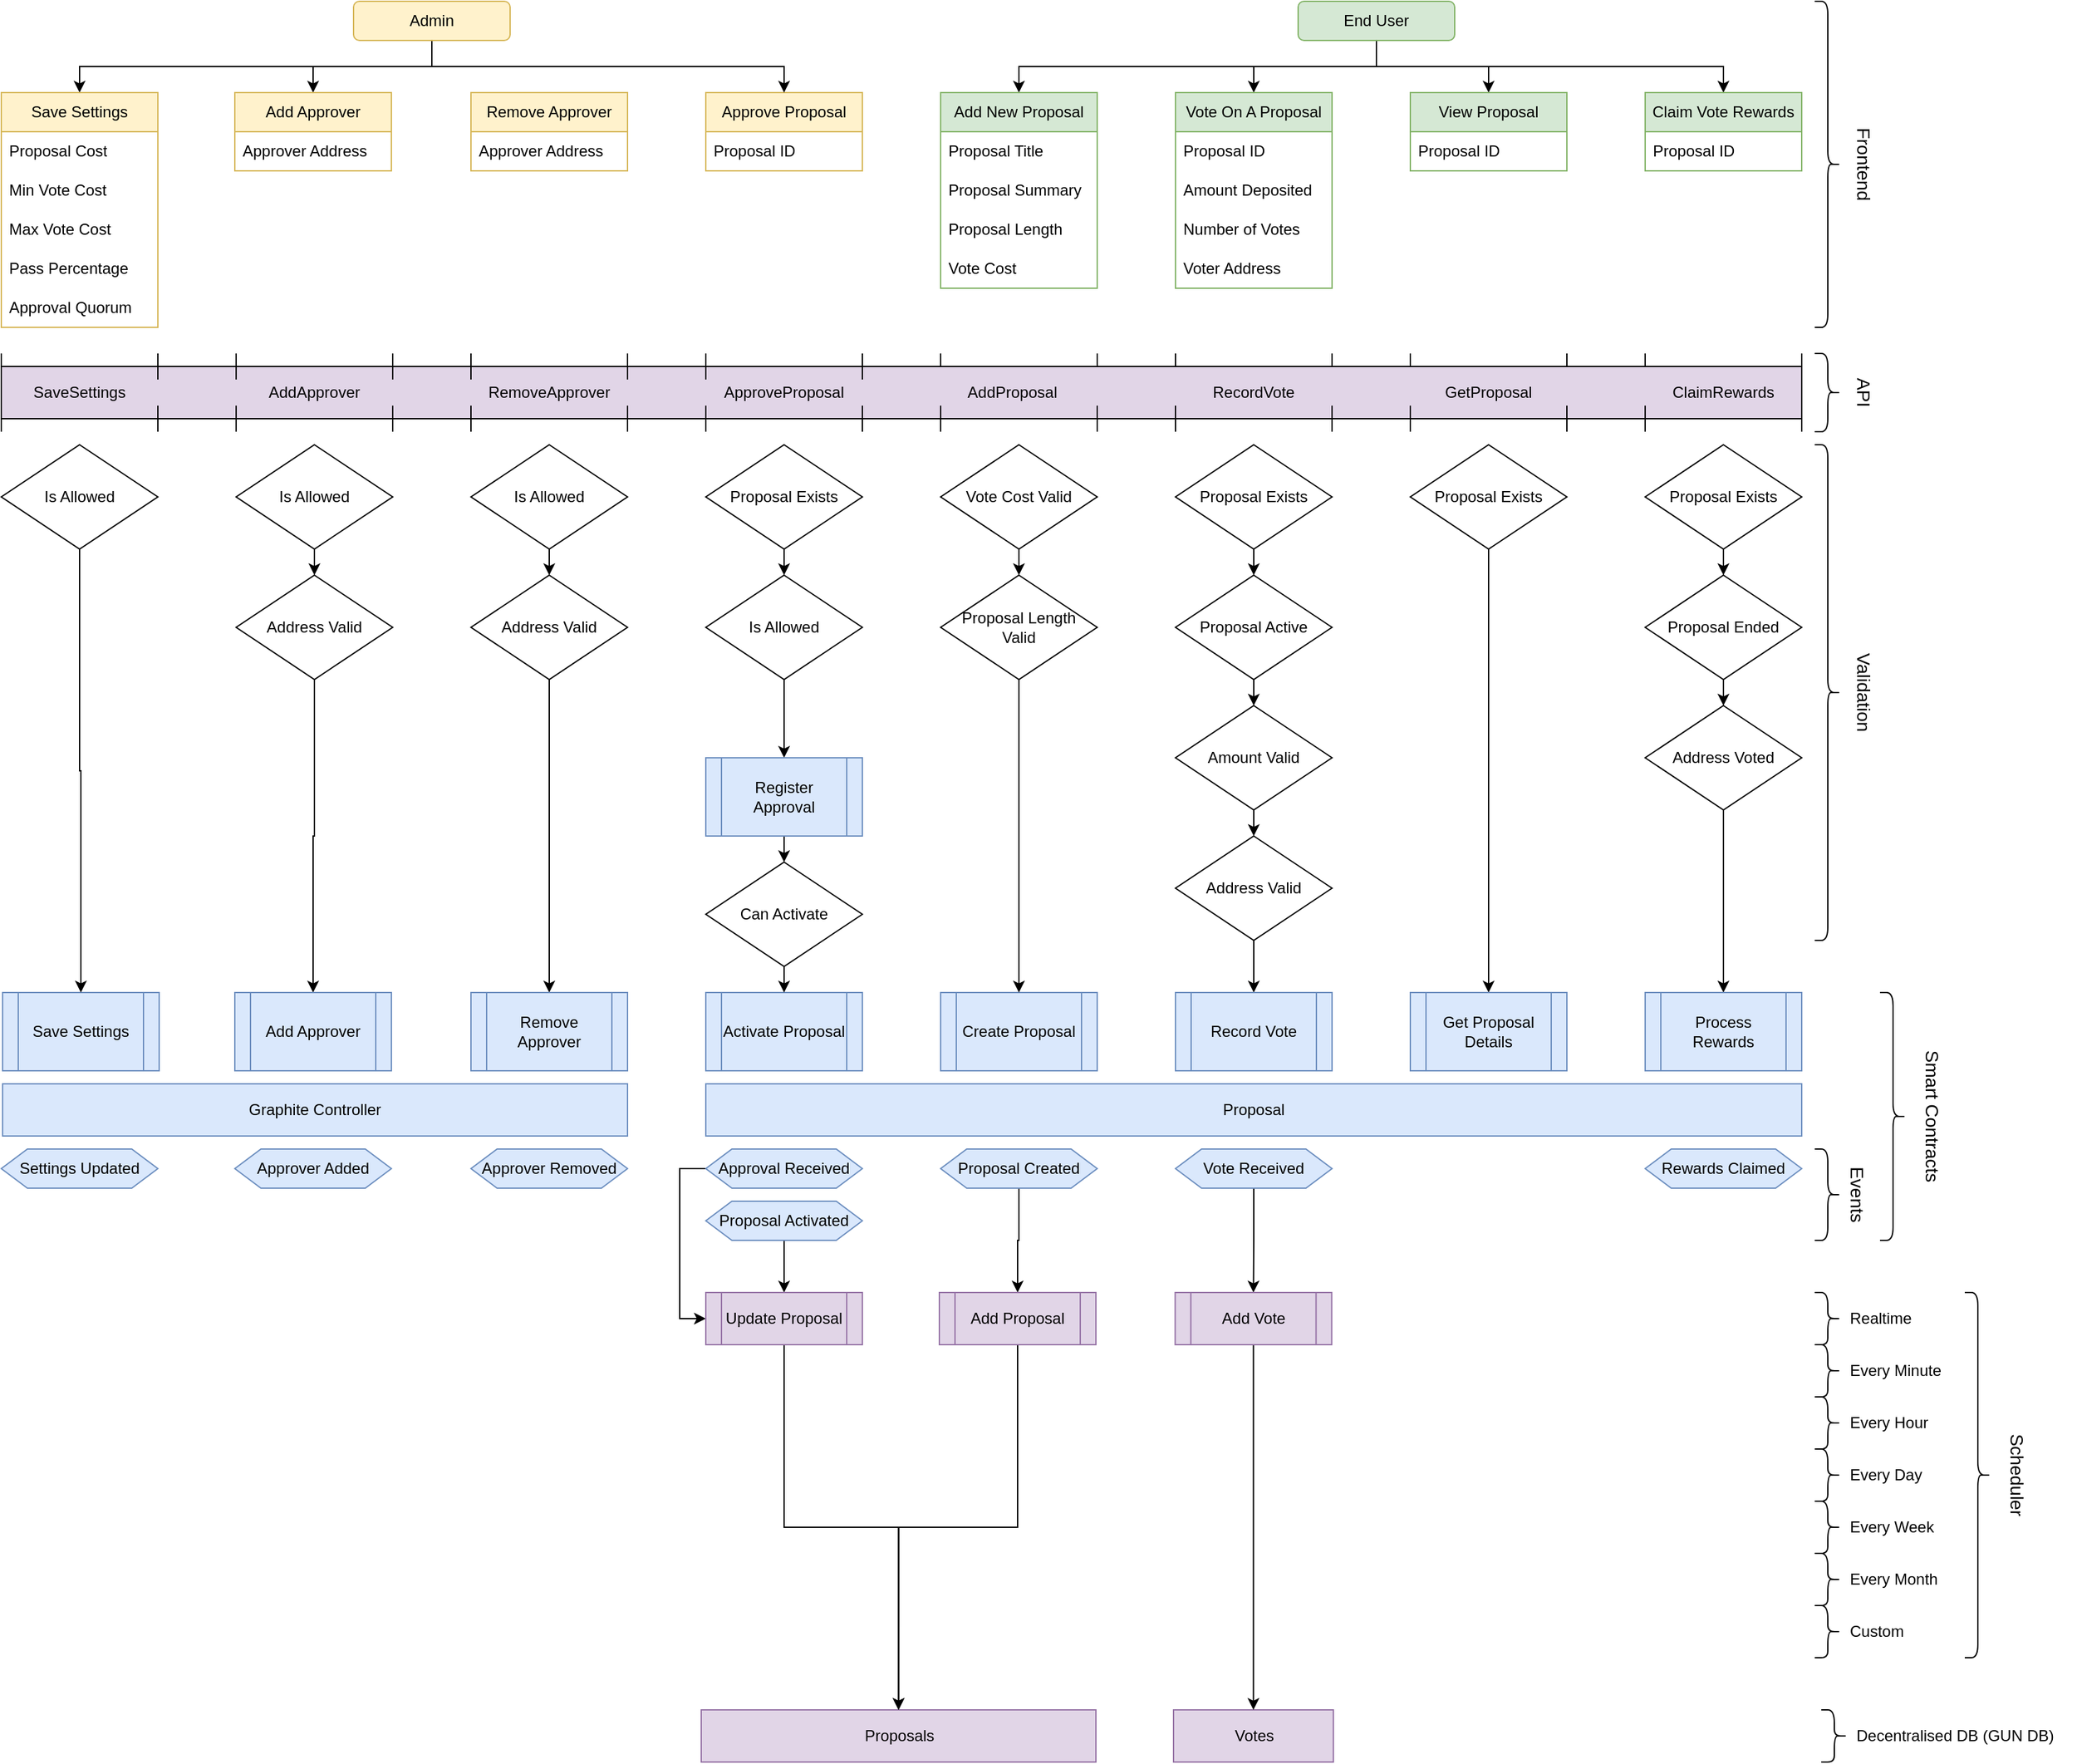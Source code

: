 <mxfile version="20.6.0" type="github">
  <diagram id="C5RBs43oDa-KdzZeNtuy" name="Page-1">
    <mxGraphModel dx="2125" dy="684" grid="1" gridSize="10" guides="1" tooltips="1" connect="1" arrows="1" fold="1" page="1" pageScale="1" pageWidth="827" pageHeight="1169" math="0" shadow="0">
      <root>
        <mxCell id="WIyWlLk6GJQsqaUBKTNV-0" />
        <mxCell id="WIyWlLk6GJQsqaUBKTNV-1" parent="WIyWlLk6GJQsqaUBKTNV-0" />
        <mxCell id="j-qisaInjwInaMHbOI4C-2" style="edgeStyle=orthogonalEdgeStyle;rounded=0;orthogonalLoop=1;jettySize=auto;html=1;exitX=0.5;exitY=1;exitDx=0;exitDy=0;entryX=0.5;entryY=0;entryDx=0;entryDy=0;" parent="WIyWlLk6GJQsqaUBKTNV-1" source="j-qisaInjwInaMHbOI4C-0" target="yuVndRlKUujKgMcKxhMq-0" edge="1">
          <mxGeometry relative="1" as="geometry">
            <mxPoint x="200" y="80" as="targetPoint" />
          </mxGeometry>
        </mxCell>
        <mxCell id="yuVndRlKUujKgMcKxhMq-27" style="edgeStyle=orthogonalEdgeStyle;rounded=0;orthogonalLoop=1;jettySize=auto;html=1;exitX=0.5;exitY=1;exitDx=0;exitDy=0;entryX=0.5;entryY=0;entryDx=0;entryDy=0;" parent="WIyWlLk6GJQsqaUBKTNV-1" source="j-qisaInjwInaMHbOI4C-0" target="yuVndRlKUujKgMcKxhMq-12" edge="1">
          <mxGeometry relative="1" as="geometry" />
        </mxCell>
        <mxCell id="yuVndRlKUujKgMcKxhMq-28" style="edgeStyle=orthogonalEdgeStyle;rounded=0;orthogonalLoop=1;jettySize=auto;html=1;exitX=0.5;exitY=1;exitDx=0;exitDy=0;" parent="WIyWlLk6GJQsqaUBKTNV-1" source="j-qisaInjwInaMHbOI4C-0" target="yuVndRlKUujKgMcKxhMq-17" edge="1">
          <mxGeometry relative="1" as="geometry" />
        </mxCell>
        <mxCell id="yuVndRlKUujKgMcKxhMq-29" style="edgeStyle=orthogonalEdgeStyle;rounded=0;orthogonalLoop=1;jettySize=auto;html=1;exitX=0.5;exitY=1;exitDx=0;exitDy=0;" parent="WIyWlLk6GJQsqaUBKTNV-1" source="j-qisaInjwInaMHbOI4C-0" target="yuVndRlKUujKgMcKxhMq-22" edge="1">
          <mxGeometry relative="1" as="geometry" />
        </mxCell>
        <mxCell id="j-qisaInjwInaMHbOI4C-0" value="End User" style="rounded=1;whiteSpace=wrap;html=1;fillColor=#d5e8d4;strokeColor=#82b366;" parent="WIyWlLk6GJQsqaUBKTNV-1" vertex="1">
          <mxGeometry x="354" y="10" width="120" height="30" as="geometry" />
        </mxCell>
        <mxCell id="j-qisaInjwInaMHbOI4C-22" style="edgeStyle=orthogonalEdgeStyle;rounded=0;orthogonalLoop=1;jettySize=auto;html=1;exitX=0.5;exitY=1;exitDx=0;exitDy=0;entryX=0.5;entryY=0;entryDx=0;entryDy=0;" parent="WIyWlLk6GJQsqaUBKTNV-1" source="j-qisaInjwInaMHbOI4C-17" target="j-qisaInjwInaMHbOI4C-18" edge="1">
          <mxGeometry relative="1" as="geometry" />
        </mxCell>
        <mxCell id="j-qisaInjwInaMHbOI4C-17" value="Amount Valid" style="rhombus;whiteSpace=wrap;html=1;" parent="WIyWlLk6GJQsqaUBKTNV-1" vertex="1">
          <mxGeometry x="260" y="550" width="120" height="80" as="geometry" />
        </mxCell>
        <mxCell id="j-qisaInjwInaMHbOI4C-28" style="edgeStyle=orthogonalEdgeStyle;rounded=0;orthogonalLoop=1;jettySize=auto;html=1;exitX=0.5;exitY=1;exitDx=0;exitDy=0;entryX=0.5;entryY=0;entryDx=0;entryDy=0;startArrow=none;startFill=0;endArrow=classic;endFill=1;" parent="WIyWlLk6GJQsqaUBKTNV-1" source="j-qisaInjwInaMHbOI4C-18" target="j-qisaInjwInaMHbOI4C-27" edge="1">
          <mxGeometry relative="1" as="geometry" />
        </mxCell>
        <mxCell id="j-qisaInjwInaMHbOI4C-18" value="Address Valid" style="rhombus;whiteSpace=wrap;html=1;" parent="WIyWlLk6GJQsqaUBKTNV-1" vertex="1">
          <mxGeometry x="260" y="650" width="120" height="80" as="geometry" />
        </mxCell>
        <mxCell id="j-qisaInjwInaMHbOI4C-27" value="Record Vote" style="shape=process;whiteSpace=wrap;html=1;backgroundOutline=1;fillColor=#dae8fc;strokeColor=#6c8ebf;" parent="WIyWlLk6GJQsqaUBKTNV-1" vertex="1">
          <mxGeometry x="260" y="770" width="120" height="60" as="geometry" />
        </mxCell>
        <mxCell id="j-qisaInjwInaMHbOI4C-35" style="edgeStyle=orthogonalEdgeStyle;rounded=0;orthogonalLoop=1;jettySize=auto;html=1;exitX=0.5;exitY=1;exitDx=0;exitDy=0;entryX=0.5;entryY=0;entryDx=0;entryDy=0;startArrow=none;startFill=0;endArrow=classic;endFill=1;" parent="WIyWlLk6GJQsqaUBKTNV-1" source="j-qisaInjwInaMHbOI4C-32" target="j-qisaInjwInaMHbOI4C-17" edge="1">
          <mxGeometry relative="1" as="geometry" />
        </mxCell>
        <mxCell id="j-qisaInjwInaMHbOI4C-32" value="Proposal Active" style="rhombus;whiteSpace=wrap;html=1;" parent="WIyWlLk6GJQsqaUBKTNV-1" vertex="1">
          <mxGeometry x="260" y="450" width="120" height="80" as="geometry" />
        </mxCell>
        <mxCell id="4lcMI8YOn3nD7_oDa9Rk-7" style="edgeStyle=orthogonalEdgeStyle;rounded=0;orthogonalLoop=1;jettySize=auto;html=1;exitX=0.5;exitY=1;exitDx=0;exitDy=0;entryX=0.5;entryY=0;entryDx=0;entryDy=0;" parent="WIyWlLk6GJQsqaUBKTNV-1" source="j-qisaInjwInaMHbOI4C-52" target="4lcMI8YOn3nD7_oDa9Rk-6" edge="1">
          <mxGeometry relative="1" as="geometry" />
        </mxCell>
        <mxCell id="j-qisaInjwInaMHbOI4C-52" value="Vote Cost Valid" style="rhombus;whiteSpace=wrap;html=1;" parent="WIyWlLk6GJQsqaUBKTNV-1" vertex="1">
          <mxGeometry x="80" y="350" width="120" height="80" as="geometry" />
        </mxCell>
        <mxCell id="yuVndRlKUujKgMcKxhMq-0" value="Add New Proposal" style="swimlane;fontStyle=0;childLayout=stackLayout;horizontal=1;startSize=30;horizontalStack=0;resizeParent=1;resizeParentMax=0;resizeLast=0;collapsible=0;marginBottom=0;whiteSpace=wrap;html=1;swimlaneLine=1;fillColor=#d5e8d4;strokeColor=#82b366;" parent="WIyWlLk6GJQsqaUBKTNV-1" vertex="1">
          <mxGeometry x="80" y="80" width="120" height="150" as="geometry" />
        </mxCell>
        <mxCell id="yuVndRlKUujKgMcKxhMq-2" value="Proposal Title" style="text;strokeColor=none;fillColor=none;align=left;verticalAlign=middle;spacingLeft=4;spacingRight=4;overflow=hidden;points=[[0,0.5],[1,0.5]];portConstraint=eastwest;rotatable=0;whiteSpace=wrap;html=1;" parent="yuVndRlKUujKgMcKxhMq-0" vertex="1">
          <mxGeometry y="30" width="120" height="30" as="geometry" />
        </mxCell>
        <mxCell id="rJi9kIS5OPSD2-cqicnf-10" value="Proposal Summary" style="text;strokeColor=none;fillColor=none;align=left;verticalAlign=middle;spacingLeft=4;spacingRight=4;overflow=hidden;points=[[0,0.5],[1,0.5]];portConstraint=eastwest;rotatable=0;whiteSpace=wrap;html=1;" parent="yuVndRlKUujKgMcKxhMq-0" vertex="1">
          <mxGeometry y="60" width="120" height="30" as="geometry" />
        </mxCell>
        <mxCell id="yuVndRlKUujKgMcKxhMq-3" value="Proposal Length" style="text;strokeColor=none;fillColor=none;align=left;verticalAlign=middle;spacingLeft=4;spacingRight=4;overflow=hidden;points=[[0,0.5],[1,0.5]];portConstraint=eastwest;rotatable=0;whiteSpace=wrap;html=1;" parent="yuVndRlKUujKgMcKxhMq-0" vertex="1">
          <mxGeometry y="90" width="120" height="30" as="geometry" />
        </mxCell>
        <mxCell id="yuVndRlKUujKgMcKxhMq-1" value="Vote Cost" style="text;strokeColor=none;fillColor=none;align=left;verticalAlign=middle;spacingLeft=4;spacingRight=4;overflow=hidden;points=[[0,0.5],[1,0.5]];portConstraint=eastwest;rotatable=0;whiteSpace=wrap;html=1;" parent="yuVndRlKUujKgMcKxhMq-0" vertex="1">
          <mxGeometry y="120" width="120" height="30" as="geometry" />
        </mxCell>
        <mxCell id="yuVndRlKUujKgMcKxhMq-12" value="Vote On A Proposal" style="swimlane;fontStyle=0;childLayout=stackLayout;horizontal=1;startSize=30;horizontalStack=0;resizeParent=1;resizeParentMax=0;resizeLast=0;collapsible=0;marginBottom=0;whiteSpace=wrap;html=1;swimlaneLine=1;fillColor=#d5e8d4;strokeColor=#82b366;" parent="WIyWlLk6GJQsqaUBKTNV-1" vertex="1">
          <mxGeometry x="260" y="80" width="120" height="150" as="geometry" />
        </mxCell>
        <mxCell id="yuVndRlKUujKgMcKxhMq-16" value="Proposal ID" style="text;strokeColor=none;fillColor=none;align=left;verticalAlign=middle;spacingLeft=4;spacingRight=4;overflow=hidden;points=[[0,0.5],[1,0.5]];portConstraint=eastwest;rotatable=0;whiteSpace=wrap;html=1;" parent="yuVndRlKUujKgMcKxhMq-12" vertex="1">
          <mxGeometry y="30" width="120" height="30" as="geometry" />
        </mxCell>
        <mxCell id="yuVndRlKUujKgMcKxhMq-13" value="Amount Deposited" style="text;strokeColor=none;fillColor=none;align=left;verticalAlign=middle;spacingLeft=4;spacingRight=4;overflow=hidden;points=[[0,0.5],[1,0.5]];portConstraint=eastwest;rotatable=0;whiteSpace=wrap;html=1;" parent="yuVndRlKUujKgMcKxhMq-12" vertex="1">
          <mxGeometry y="60" width="120" height="30" as="geometry" />
        </mxCell>
        <mxCell id="yuVndRlKUujKgMcKxhMq-14" value="Number of Votes" style="text;strokeColor=none;fillColor=none;align=left;verticalAlign=middle;spacingLeft=4;spacingRight=4;overflow=hidden;points=[[0,0.5],[1,0.5]];portConstraint=eastwest;rotatable=0;whiteSpace=wrap;html=1;" parent="yuVndRlKUujKgMcKxhMq-12" vertex="1">
          <mxGeometry y="90" width="120" height="30" as="geometry" />
        </mxCell>
        <mxCell id="yuVndRlKUujKgMcKxhMq-15" value="Voter Address" style="text;strokeColor=none;fillColor=none;align=left;verticalAlign=middle;spacingLeft=4;spacingRight=4;overflow=hidden;points=[[0,0.5],[1,0.5]];portConstraint=eastwest;rotatable=0;whiteSpace=wrap;html=1;" parent="yuVndRlKUujKgMcKxhMq-12" vertex="1">
          <mxGeometry y="120" width="120" height="30" as="geometry" />
        </mxCell>
        <mxCell id="yuVndRlKUujKgMcKxhMq-17" value="View Proposal" style="swimlane;fontStyle=0;childLayout=stackLayout;horizontal=1;startSize=30;horizontalStack=0;resizeParent=1;resizeParentMax=0;resizeLast=0;collapsible=0;marginBottom=0;whiteSpace=wrap;html=1;swimlaneLine=1;fillColor=#d5e8d4;strokeColor=#82b366;" parent="WIyWlLk6GJQsqaUBKTNV-1" vertex="1">
          <mxGeometry x="440" y="80" width="120" height="60" as="geometry" />
        </mxCell>
        <mxCell id="yuVndRlKUujKgMcKxhMq-21" value="Proposal ID" style="text;strokeColor=none;fillColor=none;align=left;verticalAlign=middle;spacingLeft=4;spacingRight=4;overflow=hidden;points=[[0,0.5],[1,0.5]];portConstraint=eastwest;rotatable=0;whiteSpace=wrap;html=1;" parent="yuVndRlKUujKgMcKxhMq-17" vertex="1">
          <mxGeometry y="30" width="120" height="30" as="geometry" />
        </mxCell>
        <mxCell id="yuVndRlKUujKgMcKxhMq-22" value="Claim Vote Rewards" style="swimlane;fontStyle=0;childLayout=stackLayout;horizontal=1;startSize=30;horizontalStack=0;resizeParent=1;resizeParentMax=0;resizeLast=0;collapsible=0;marginBottom=0;whiteSpace=wrap;html=1;swimlaneLine=1;fillColor=#d5e8d4;strokeColor=#82b366;" parent="WIyWlLk6GJQsqaUBKTNV-1" vertex="1">
          <mxGeometry x="620" y="80" width="120" height="60" as="geometry" />
        </mxCell>
        <mxCell id="yuVndRlKUujKgMcKxhMq-26" value="Proposal ID" style="text;strokeColor=none;fillColor=none;align=left;verticalAlign=middle;spacingLeft=4;spacingRight=4;overflow=hidden;points=[[0,0.5],[1,0.5]];portConstraint=eastwest;rotatable=0;whiteSpace=wrap;html=1;" parent="yuVndRlKUujKgMcKxhMq-22" vertex="1">
          <mxGeometry y="30" width="120" height="30" as="geometry" />
        </mxCell>
        <mxCell id="4lcMI8YOn3nD7_oDa9Rk-0" value="" style="shape=crossbar;whiteSpace=wrap;html=1;rounded=1;" parent="WIyWlLk6GJQsqaUBKTNV-1" vertex="1">
          <mxGeometry x="-280" y="280" width="1020" height="20" as="geometry" />
        </mxCell>
        <mxCell id="4lcMI8YOn3nD7_oDa9Rk-1" value="" style="shape=crossbar;whiteSpace=wrap;html=1;rounded=1;" parent="WIyWlLk6GJQsqaUBKTNV-1" vertex="1">
          <mxGeometry x="-280" y="320" width="1020" height="20" as="geometry" />
        </mxCell>
        <mxCell id="4lcMI8YOn3nD7_oDa9Rk-5" value="Create Proposal" style="shape=process;whiteSpace=wrap;html=1;backgroundOutline=1;fillColor=#dae8fc;strokeColor=#6c8ebf;" parent="WIyWlLk6GJQsqaUBKTNV-1" vertex="1">
          <mxGeometry x="80" y="770" width="120" height="60" as="geometry" />
        </mxCell>
        <mxCell id="4lcMI8YOn3nD7_oDa9Rk-8" style="edgeStyle=orthogonalEdgeStyle;rounded=0;orthogonalLoop=1;jettySize=auto;html=1;exitX=0.5;exitY=1;exitDx=0;exitDy=0;entryX=0.5;entryY=0;entryDx=0;entryDy=0;" parent="WIyWlLk6GJQsqaUBKTNV-1" source="4lcMI8YOn3nD7_oDa9Rk-6" target="4lcMI8YOn3nD7_oDa9Rk-5" edge="1">
          <mxGeometry relative="1" as="geometry" />
        </mxCell>
        <mxCell id="4lcMI8YOn3nD7_oDa9Rk-6" value="Proposal Length&lt;br&gt;Valid" style="rhombus;whiteSpace=wrap;html=1;" parent="WIyWlLk6GJQsqaUBKTNV-1" vertex="1">
          <mxGeometry x="80" y="450" width="120" height="80" as="geometry" />
        </mxCell>
        <mxCell id="rJi9kIS5OPSD2-cqicnf-48" style="edgeStyle=orthogonalEdgeStyle;rounded=0;orthogonalLoop=1;jettySize=auto;html=1;exitX=0.5;exitY=1;exitDx=0;exitDy=0;entryX=0.5;entryY=0;entryDx=0;entryDy=0;" parent="WIyWlLk6GJQsqaUBKTNV-1" source="4lcMI8YOn3nD7_oDa9Rk-11" target="j-qisaInjwInaMHbOI4C-32" edge="1">
          <mxGeometry relative="1" as="geometry" />
        </mxCell>
        <mxCell id="4lcMI8YOn3nD7_oDa9Rk-11" value="Proposal Exists" style="rhombus;whiteSpace=wrap;html=1;" parent="WIyWlLk6GJQsqaUBKTNV-1" vertex="1">
          <mxGeometry x="260" y="350" width="120" height="80" as="geometry" />
        </mxCell>
        <mxCell id="4lcMI8YOn3nD7_oDa9Rk-18" value="" style="shape=crossbar;whiteSpace=wrap;html=1;rounded=1;" parent="WIyWlLk6GJQsqaUBKTNV-1" vertex="1">
          <mxGeometry x="80" y="280" width="120" height="20" as="geometry" />
        </mxCell>
        <mxCell id="4lcMI8YOn3nD7_oDa9Rk-25" value="" style="shape=crossbar;whiteSpace=wrap;html=1;rounded=1;" parent="WIyWlLk6GJQsqaUBKTNV-1" vertex="1">
          <mxGeometry x="260" y="280" width="120" height="20" as="geometry" />
        </mxCell>
        <mxCell id="NW7dwovh-RkHHRfNN4qF-0" value="" style="shape=crossbar;whiteSpace=wrap;html=1;rounded=1;" parent="WIyWlLk6GJQsqaUBKTNV-1" vertex="1">
          <mxGeometry x="440" y="280" width="120" height="20" as="geometry" />
        </mxCell>
        <mxCell id="rJi9kIS5OPSD2-cqicnf-6" value="" style="shape=crossbar;whiteSpace=wrap;html=1;rounded=1;" parent="WIyWlLk6GJQsqaUBKTNV-1" vertex="1">
          <mxGeometry x="620" y="280" width="120" height="20" as="geometry" />
        </mxCell>
        <mxCell id="4lcMI8YOn3nD7_oDa9Rk-2" value="" style="rounded=0;whiteSpace=wrap;html=1;fillColor=#e1d5e7;strokeColor=#000000;" parent="WIyWlLk6GJQsqaUBKTNV-1" vertex="1">
          <mxGeometry x="-640" y="290" width="1380" height="40" as="geometry" />
        </mxCell>
        <mxCell id="rJi9kIS5OPSD2-cqicnf-31" value="" style="shape=crossbar;whiteSpace=wrap;html=1;rounded=1;" parent="WIyWlLk6GJQsqaUBKTNV-1" vertex="1">
          <mxGeometry x="-100" y="280" width="120" height="20" as="geometry" />
        </mxCell>
        <mxCell id="rJi9kIS5OPSD2-cqicnf-30" value="" style="shape=crossbar;whiteSpace=wrap;html=1;rounded=1;" parent="WIyWlLk6GJQsqaUBKTNV-1" vertex="1">
          <mxGeometry x="-280" y="280" width="120" height="20" as="geometry" />
        </mxCell>
        <mxCell id="4lcMI8YOn3nD7_oDa9Rk-19" value="AddProposal" style="text;html=1;strokeColor=none;fillColor=none;align=center;verticalAlign=middle;whiteSpace=wrap;rounded=0;" parent="WIyWlLk6GJQsqaUBKTNV-1" vertex="1">
          <mxGeometry x="80" y="295" width="110" height="30" as="geometry" />
        </mxCell>
        <mxCell id="4lcMI8YOn3nD7_oDa9Rk-24" value="API" style="text;html=1;strokeColor=none;fillColor=none;align=center;verticalAlign=middle;whiteSpace=wrap;rounded=0;rotation=90;fontSize=14;" parent="WIyWlLk6GJQsqaUBKTNV-1" vertex="1">
          <mxGeometry x="750" y="295" width="75" height="30" as="geometry" />
        </mxCell>
        <mxCell id="4lcMI8YOn3nD7_oDa9Rk-29" value="RecordVote" style="text;html=1;strokeColor=none;fillColor=none;align=center;verticalAlign=middle;whiteSpace=wrap;rounded=0;" parent="WIyWlLk6GJQsqaUBKTNV-1" vertex="1">
          <mxGeometry x="265" y="295" width="110" height="30" as="geometry" />
        </mxCell>
        <mxCell id="NW7dwovh-RkHHRfNN4qF-6" value="GetProposal" style="text;html=1;strokeColor=none;fillColor=none;align=center;verticalAlign=middle;whiteSpace=wrap;rounded=0;" parent="WIyWlLk6GJQsqaUBKTNV-1" vertex="1">
          <mxGeometry x="445" y="295" width="110" height="30" as="geometry" />
        </mxCell>
        <mxCell id="NW7dwovh-RkHHRfNN4qF-7" value="ClaimRewards" style="text;html=1;strokeColor=none;fillColor=none;align=center;verticalAlign=middle;whiteSpace=wrap;rounded=0;" parent="WIyWlLk6GJQsqaUBKTNV-1" vertex="1">
          <mxGeometry x="625" y="295" width="110" height="30" as="geometry" />
        </mxCell>
        <mxCell id="rJi9kIS5OPSD2-cqicnf-15" style="edgeStyle=orthogonalEdgeStyle;rounded=0;orthogonalLoop=1;jettySize=auto;html=1;exitX=0.5;exitY=1;exitDx=0;exitDy=0;entryX=0.5;entryY=0;entryDx=0;entryDy=0;" parent="WIyWlLk6GJQsqaUBKTNV-1" source="NW7dwovh-RkHHRfNN4qF-8" target="rJi9kIS5OPSD2-cqicnf-14" edge="1">
          <mxGeometry relative="1" as="geometry" />
        </mxCell>
        <mxCell id="NW7dwovh-RkHHRfNN4qF-8" value="Proposal Exists" style="rhombus;whiteSpace=wrap;html=1;" parent="WIyWlLk6GJQsqaUBKTNV-1" vertex="1">
          <mxGeometry x="440" y="350" width="120" height="80" as="geometry" />
        </mxCell>
        <mxCell id="rJi9kIS5OPSD2-cqicnf-17" style="edgeStyle=orthogonalEdgeStyle;rounded=0;orthogonalLoop=1;jettySize=auto;html=1;exitX=0.5;exitY=1;exitDx=0;exitDy=0;entryX=0.5;entryY=0;entryDx=0;entryDy=0;" parent="WIyWlLk6GJQsqaUBKTNV-1" source="NW7dwovh-RkHHRfNN4qF-9" target="rJi9kIS5OPSD2-cqicnf-16" edge="1">
          <mxGeometry relative="1" as="geometry" />
        </mxCell>
        <mxCell id="NW7dwovh-RkHHRfNN4qF-9" value="Proposal Exists" style="rhombus;whiteSpace=wrap;html=1;" parent="WIyWlLk6GJQsqaUBKTNV-1" vertex="1">
          <mxGeometry x="620" y="350" width="120" height="80" as="geometry" />
        </mxCell>
        <mxCell id="rJi9kIS5OPSD2-cqicnf-1" value="Approve Proposal" style="swimlane;fontStyle=0;childLayout=stackLayout;horizontal=1;startSize=30;horizontalStack=0;resizeParent=1;resizeParentMax=0;resizeLast=0;collapsible=0;marginBottom=0;whiteSpace=wrap;html=1;swimlaneLine=1;fillColor=#fff2cc;strokeColor=#d6b656;" parent="WIyWlLk6GJQsqaUBKTNV-1" vertex="1">
          <mxGeometry x="-100" y="80" width="120" height="60" as="geometry" />
        </mxCell>
        <mxCell id="rJi9kIS5OPSD2-cqicnf-2" value="Proposal ID" style="text;strokeColor=none;fillColor=none;align=left;verticalAlign=middle;spacingLeft=4;spacingRight=4;overflow=hidden;points=[[0,0.5],[1,0.5]];portConstraint=eastwest;rotatable=0;whiteSpace=wrap;html=1;" parent="rJi9kIS5OPSD2-cqicnf-1" vertex="1">
          <mxGeometry y="30" width="120" height="30" as="geometry" />
        </mxCell>
        <mxCell id="rJi9kIS5OPSD2-cqicnf-8" value="ApproveProposal" style="text;html=1;strokeColor=none;fillColor=none;align=center;verticalAlign=middle;whiteSpace=wrap;rounded=0;" parent="WIyWlLk6GJQsqaUBKTNV-1" vertex="1">
          <mxGeometry x="-95" y="295" width="110" height="30" as="geometry" />
        </mxCell>
        <mxCell id="rJi9kIS5OPSD2-cqicnf-13" style="edgeStyle=orthogonalEdgeStyle;rounded=0;orthogonalLoop=1;jettySize=auto;html=1;exitX=0.5;exitY=1;exitDx=0;exitDy=0;entryX=0.5;entryY=0;entryDx=0;entryDy=0;" parent="WIyWlLk6GJQsqaUBKTNV-1" source="rJi9kIS5OPSD2-cqicnf-12" target="rJi9kIS5OPSD2-cqicnf-1" edge="1">
          <mxGeometry relative="1" as="geometry" />
        </mxCell>
        <mxCell id="rJi9kIS5OPSD2-cqicnf-27" style="edgeStyle=orthogonalEdgeStyle;rounded=0;orthogonalLoop=1;jettySize=auto;html=1;exitX=0.5;exitY=1;exitDx=0;exitDy=0;" parent="WIyWlLk6GJQsqaUBKTNV-1" source="rJi9kIS5OPSD2-cqicnf-12" target="rJi9kIS5OPSD2-cqicnf-22" edge="1">
          <mxGeometry relative="1" as="geometry" />
        </mxCell>
        <mxCell id="rkc7SUtTGQvXAW1t-tnv-9" style="edgeStyle=orthogonalEdgeStyle;rounded=0;orthogonalLoop=1;jettySize=auto;html=1;exitX=0.5;exitY=1;exitDx=0;exitDy=0;entryX=0.5;entryY=0;entryDx=0;entryDy=0;" edge="1" parent="WIyWlLk6GJQsqaUBKTNV-1" source="rJi9kIS5OPSD2-cqicnf-12" target="rkc7SUtTGQvXAW1t-tnv-3">
          <mxGeometry relative="1" as="geometry" />
        </mxCell>
        <mxCell id="rJi9kIS5OPSD2-cqicnf-12" value="Admin" style="rounded=1;whiteSpace=wrap;html=1;fillColor=#fff2cc;strokeColor=#d6b656;" parent="WIyWlLk6GJQsqaUBKTNV-1" vertex="1">
          <mxGeometry x="-370" y="10" width="120" height="30" as="geometry" />
        </mxCell>
        <mxCell id="rJi9kIS5OPSD2-cqicnf-14" value="Get Proposal Details" style="shape=process;whiteSpace=wrap;html=1;backgroundOutline=1;fillColor=#dae8fc;strokeColor=#6c8ebf;" parent="WIyWlLk6GJQsqaUBKTNV-1" vertex="1">
          <mxGeometry x="440" y="770" width="120" height="60" as="geometry" />
        </mxCell>
        <mxCell id="rJi9kIS5OPSD2-cqicnf-19" style="edgeStyle=orthogonalEdgeStyle;rounded=0;orthogonalLoop=1;jettySize=auto;html=1;exitX=0.5;exitY=1;exitDx=0;exitDy=0;entryX=0.5;entryY=0;entryDx=0;entryDy=0;" parent="WIyWlLk6GJQsqaUBKTNV-1" source="rJi9kIS5OPSD2-cqicnf-16" target="rJi9kIS5OPSD2-cqicnf-18" edge="1">
          <mxGeometry relative="1" as="geometry" />
        </mxCell>
        <mxCell id="rJi9kIS5OPSD2-cqicnf-16" value="Proposal Ended" style="rhombus;whiteSpace=wrap;html=1;" parent="WIyWlLk6GJQsqaUBKTNV-1" vertex="1">
          <mxGeometry x="620" y="450" width="120" height="80" as="geometry" />
        </mxCell>
        <mxCell id="rJi9kIS5OPSD2-cqicnf-21" style="edgeStyle=orthogonalEdgeStyle;rounded=0;orthogonalLoop=1;jettySize=auto;html=1;exitX=0.5;exitY=1;exitDx=0;exitDy=0;entryX=0.5;entryY=0;entryDx=0;entryDy=0;" parent="WIyWlLk6GJQsqaUBKTNV-1" source="rJi9kIS5OPSD2-cqicnf-18" target="rJi9kIS5OPSD2-cqicnf-20" edge="1">
          <mxGeometry relative="1" as="geometry" />
        </mxCell>
        <mxCell id="rJi9kIS5OPSD2-cqicnf-18" value="Address Voted" style="rhombus;whiteSpace=wrap;html=1;" parent="WIyWlLk6GJQsqaUBKTNV-1" vertex="1">
          <mxGeometry x="620" y="550" width="120" height="80" as="geometry" />
        </mxCell>
        <mxCell id="rJi9kIS5OPSD2-cqicnf-20" value="Process Rewards" style="shape=process;whiteSpace=wrap;html=1;backgroundOutline=1;fillColor=#dae8fc;strokeColor=#6c8ebf;" parent="WIyWlLk6GJQsqaUBKTNV-1" vertex="1">
          <mxGeometry x="620" y="770" width="120" height="60" as="geometry" />
        </mxCell>
        <mxCell id="rJi9kIS5OPSD2-cqicnf-22" value="Add Approver" style="swimlane;fontStyle=0;childLayout=stackLayout;horizontal=1;startSize=30;horizontalStack=0;resizeParent=1;resizeParentMax=0;resizeLast=0;collapsible=0;marginBottom=0;whiteSpace=wrap;html=1;swimlaneLine=1;fillColor=#fff2cc;strokeColor=#d6b656;" parent="WIyWlLk6GJQsqaUBKTNV-1" vertex="1">
          <mxGeometry x="-461" y="80" width="120" height="60" as="geometry" />
        </mxCell>
        <mxCell id="rJi9kIS5OPSD2-cqicnf-23" value="Approver Address" style="text;strokeColor=none;fillColor=none;align=left;verticalAlign=middle;spacingLeft=4;spacingRight=4;overflow=hidden;points=[[0,0.5],[1,0.5]];portConstraint=eastwest;rotatable=0;whiteSpace=wrap;html=1;" parent="rJi9kIS5OPSD2-cqicnf-22" vertex="1">
          <mxGeometry y="30" width="120" height="30" as="geometry" />
        </mxCell>
        <mxCell id="rJi9kIS5OPSD2-cqicnf-28" value="" style="shape=curlyBracket;whiteSpace=wrap;html=1;rounded=1;flipH=1;labelPosition=right;verticalLabelPosition=middle;align=left;verticalAlign=middle;" parent="WIyWlLk6GJQsqaUBKTNV-1" vertex="1">
          <mxGeometry x="750" y="280" width="20" height="60" as="geometry" />
        </mxCell>
        <mxCell id="rJi9kIS5OPSD2-cqicnf-29" value="AddApprover" style="text;html=1;strokeColor=none;fillColor=none;align=center;verticalAlign=middle;whiteSpace=wrap;rounded=0;" parent="WIyWlLk6GJQsqaUBKTNV-1" vertex="1">
          <mxGeometry x="-455" y="295" width="110" height="30" as="geometry" />
        </mxCell>
        <mxCell id="rJi9kIS5OPSD2-cqicnf-32" value="" style="shape=crossbar;whiteSpace=wrap;html=1;rounded=1;" parent="WIyWlLk6GJQsqaUBKTNV-1" vertex="1">
          <mxGeometry x="-280" y="320" width="120" height="20" as="geometry" />
        </mxCell>
        <mxCell id="rJi9kIS5OPSD2-cqicnf-34" value="" style="shape=crossbar;whiteSpace=wrap;html=1;rounded=1;" parent="WIyWlLk6GJQsqaUBKTNV-1" vertex="1">
          <mxGeometry x="-100" y="320" width="120" height="20" as="geometry" />
        </mxCell>
        <mxCell id="rJi9kIS5OPSD2-cqicnf-38" value="" style="shape=crossbar;whiteSpace=wrap;html=1;rounded=1;strokeColor=#000000;" parent="WIyWlLk6GJQsqaUBKTNV-1" vertex="1">
          <mxGeometry x="80" y="320" width="120" height="20" as="geometry" />
        </mxCell>
        <mxCell id="rJi9kIS5OPSD2-cqicnf-39" value="" style="shape=crossbar;whiteSpace=wrap;html=1;rounded=1;strokeColor=#000000;" parent="WIyWlLk6GJQsqaUBKTNV-1" vertex="1">
          <mxGeometry x="260" y="320" width="120" height="20" as="geometry" />
        </mxCell>
        <mxCell id="rJi9kIS5OPSD2-cqicnf-40" value="" style="shape=crossbar;whiteSpace=wrap;html=1;rounded=1;strokeColor=#000000;" parent="WIyWlLk6GJQsqaUBKTNV-1" vertex="1">
          <mxGeometry x="440" y="320" width="120" height="20" as="geometry" />
        </mxCell>
        <mxCell id="rJi9kIS5OPSD2-cqicnf-41" value="" style="shape=crossbar;whiteSpace=wrap;html=1;rounded=1;strokeColor=#000000;" parent="WIyWlLk6GJQsqaUBKTNV-1" vertex="1">
          <mxGeometry x="620" y="320" width="120" height="20" as="geometry" />
        </mxCell>
        <mxCell id="rJi9kIS5OPSD2-cqicnf-46" style="edgeStyle=orthogonalEdgeStyle;rounded=0;orthogonalLoop=1;jettySize=auto;html=1;exitX=0.5;exitY=1;exitDx=0;exitDy=0;entryX=0.5;entryY=0;entryDx=0;entryDy=0;" parent="WIyWlLk6GJQsqaUBKTNV-1" source="rJi9kIS5OPSD2-cqicnf-42" target="rJi9kIS5OPSD2-cqicnf-45" edge="1">
          <mxGeometry relative="1" as="geometry" />
        </mxCell>
        <mxCell id="rJi9kIS5OPSD2-cqicnf-42" value="Is Allowed" style="rhombus;whiteSpace=wrap;html=1;" parent="WIyWlLk6GJQsqaUBKTNV-1" vertex="1">
          <mxGeometry x="-100" y="450" width="120" height="80" as="geometry" />
        </mxCell>
        <mxCell id="rJi9kIS5OPSD2-cqicnf-44" style="edgeStyle=orthogonalEdgeStyle;rounded=0;orthogonalLoop=1;jettySize=auto;html=1;exitX=0.5;exitY=1;exitDx=0;exitDy=0;entryX=0.5;entryY=0;entryDx=0;entryDy=0;" parent="WIyWlLk6GJQsqaUBKTNV-1" source="rJi9kIS5OPSD2-cqicnf-43" target="rJi9kIS5OPSD2-cqicnf-42" edge="1">
          <mxGeometry relative="1" as="geometry" />
        </mxCell>
        <mxCell id="rJi9kIS5OPSD2-cqicnf-43" value="Proposal Exists" style="rhombus;whiteSpace=wrap;html=1;" parent="WIyWlLk6GJQsqaUBKTNV-1" vertex="1">
          <mxGeometry x="-100" y="350" width="120" height="80" as="geometry" />
        </mxCell>
        <mxCell id="rkc7SUtTGQvXAW1t-tnv-71" style="edgeStyle=orthogonalEdgeStyle;rounded=0;orthogonalLoop=1;jettySize=auto;html=1;exitX=0.5;exitY=1;exitDx=0;exitDy=0;entryX=0.5;entryY=0;entryDx=0;entryDy=0;" edge="1" parent="WIyWlLk6GJQsqaUBKTNV-1" source="rJi9kIS5OPSD2-cqicnf-45" target="rkc7SUtTGQvXAW1t-tnv-70">
          <mxGeometry relative="1" as="geometry" />
        </mxCell>
        <mxCell id="rJi9kIS5OPSD2-cqicnf-45" value="Register Approval" style="shape=process;whiteSpace=wrap;html=1;backgroundOutline=1;fillColor=#dae8fc;strokeColor=#6c8ebf;" parent="WIyWlLk6GJQsqaUBKTNV-1" vertex="1">
          <mxGeometry x="-100" y="590" width="120" height="60" as="geometry" />
        </mxCell>
        <mxCell id="rJi9kIS5OPSD2-cqicnf-49" value="" style="shape=curlyBracket;whiteSpace=wrap;html=1;rounded=1;flipH=1;labelPosition=right;verticalLabelPosition=middle;align=left;verticalAlign=middle;strokeColor=#000000;" parent="WIyWlLk6GJQsqaUBKTNV-1" vertex="1">
          <mxGeometry x="750" y="350" width="20" height="380" as="geometry" />
        </mxCell>
        <mxCell id="rJi9kIS5OPSD2-cqicnf-50" value="Validation" style="text;html=1;strokeColor=none;fillColor=none;align=center;verticalAlign=middle;whiteSpace=wrap;rounded=0;rotation=90;fontSize=14;" parent="WIyWlLk6GJQsqaUBKTNV-1" vertex="1">
          <mxGeometry x="750" y="525" width="75" height="30" as="geometry" />
        </mxCell>
        <mxCell id="rJi9kIS5OPSD2-cqicnf-51" value="" style="shape=curlyBracket;whiteSpace=wrap;html=1;rounded=1;flipH=1;labelPosition=right;verticalLabelPosition=middle;align=left;verticalAlign=middle;strokeColor=#000000;" parent="WIyWlLk6GJQsqaUBKTNV-1" vertex="1">
          <mxGeometry x="750" y="10" width="20" height="250" as="geometry" />
        </mxCell>
        <mxCell id="rJi9kIS5OPSD2-cqicnf-52" value="Frontend" style="text;html=1;strokeColor=none;fillColor=none;align=center;verticalAlign=middle;whiteSpace=wrap;rounded=0;rotation=90;fontSize=14;" parent="WIyWlLk6GJQsqaUBKTNV-1" vertex="1">
          <mxGeometry x="750" y="120" width="75" height="30" as="geometry" />
        </mxCell>
        <mxCell id="rkc7SUtTGQvXAW1t-tnv-24" style="edgeStyle=orthogonalEdgeStyle;rounded=0;orthogonalLoop=1;jettySize=auto;html=1;exitX=0.5;exitY=1;exitDx=0;exitDy=0;entryX=0.5;entryY=0;entryDx=0;entryDy=0;" edge="1" parent="WIyWlLk6GJQsqaUBKTNV-1" source="rkc7SUtTGQvXAW1t-tnv-0" target="rkc7SUtTGQvXAW1t-tnv-21">
          <mxGeometry relative="1" as="geometry" />
        </mxCell>
        <mxCell id="rkc7SUtTGQvXAW1t-tnv-0" value="Is Allowed" style="rhombus;whiteSpace=wrap;html=1;" vertex="1" parent="WIyWlLk6GJQsqaUBKTNV-1">
          <mxGeometry x="-460" y="350" width="120" height="80" as="geometry" />
        </mxCell>
        <mxCell id="rkc7SUtTGQvXAW1t-tnv-1" value="Save Settings" style="shape=process;whiteSpace=wrap;html=1;backgroundOutline=1;fillColor=#dae8fc;strokeColor=#6c8ebf;" vertex="1" parent="WIyWlLk6GJQsqaUBKTNV-1">
          <mxGeometry x="-639" y="770" width="120" height="60" as="geometry" />
        </mxCell>
        <mxCell id="rkc7SUtTGQvXAW1t-tnv-3" value="Save Settings" style="swimlane;fontStyle=0;childLayout=stackLayout;horizontal=1;startSize=30;horizontalStack=0;resizeParent=1;resizeParentMax=0;resizeLast=0;collapsible=0;marginBottom=0;whiteSpace=wrap;html=1;swimlaneLine=1;fillColor=#fff2cc;strokeColor=#d6b656;" vertex="1" parent="WIyWlLk6GJQsqaUBKTNV-1">
          <mxGeometry x="-640" y="80" width="120" height="180" as="geometry" />
        </mxCell>
        <mxCell id="rkc7SUtTGQvXAW1t-tnv-4" value="Proposal Cost" style="text;strokeColor=none;fillColor=none;align=left;verticalAlign=middle;spacingLeft=4;spacingRight=4;overflow=hidden;points=[[0,0.5],[1,0.5]];portConstraint=eastwest;rotatable=0;whiteSpace=wrap;html=1;" vertex="1" parent="rkc7SUtTGQvXAW1t-tnv-3">
          <mxGeometry y="30" width="120" height="30" as="geometry" />
        </mxCell>
        <mxCell id="rkc7SUtTGQvXAW1t-tnv-5" value="Min Vote Cost" style="text;strokeColor=none;fillColor=none;align=left;verticalAlign=middle;spacingLeft=4;spacingRight=4;overflow=hidden;points=[[0,0.5],[1,0.5]];portConstraint=eastwest;rotatable=0;whiteSpace=wrap;html=1;" vertex="1" parent="rkc7SUtTGQvXAW1t-tnv-3">
          <mxGeometry y="60" width="120" height="30" as="geometry" />
        </mxCell>
        <mxCell id="rkc7SUtTGQvXAW1t-tnv-6" value="Max Vote Cost" style="text;strokeColor=none;fillColor=none;align=left;verticalAlign=middle;spacingLeft=4;spacingRight=4;overflow=hidden;points=[[0,0.5],[1,0.5]];portConstraint=eastwest;rotatable=0;whiteSpace=wrap;html=1;" vertex="1" parent="rkc7SUtTGQvXAW1t-tnv-3">
          <mxGeometry y="90" width="120" height="30" as="geometry" />
        </mxCell>
        <mxCell id="rkc7SUtTGQvXAW1t-tnv-7" value="Pass Percentage" style="text;strokeColor=none;fillColor=none;align=left;verticalAlign=middle;spacingLeft=4;spacingRight=4;overflow=hidden;points=[[0,0.5],[1,0.5]];portConstraint=eastwest;rotatable=0;whiteSpace=wrap;html=1;" vertex="1" parent="rkc7SUtTGQvXAW1t-tnv-3">
          <mxGeometry y="120" width="120" height="30" as="geometry" />
        </mxCell>
        <mxCell id="rkc7SUtTGQvXAW1t-tnv-8" value="Approval Quorum" style="text;strokeColor=none;fillColor=none;align=left;verticalAlign=middle;spacingLeft=4;spacingRight=4;overflow=hidden;points=[[0,0.5],[1,0.5]];portConstraint=eastwest;rotatable=0;whiteSpace=wrap;html=1;" vertex="1" parent="rkc7SUtTGQvXAW1t-tnv-3">
          <mxGeometry y="150" width="120" height="30" as="geometry" />
        </mxCell>
        <mxCell id="rkc7SUtTGQvXAW1t-tnv-10" value="" style="shape=crossbar;whiteSpace=wrap;html=1;rounded=1;" vertex="1" parent="WIyWlLk6GJQsqaUBKTNV-1">
          <mxGeometry x="-460" y="280" width="120" height="20" as="geometry" />
        </mxCell>
        <mxCell id="rkc7SUtTGQvXAW1t-tnv-11" value="" style="shape=crossbar;whiteSpace=wrap;html=1;rounded=1;" vertex="1" parent="WIyWlLk6GJQsqaUBKTNV-1">
          <mxGeometry x="-460" y="320" width="120" height="20" as="geometry" />
        </mxCell>
        <mxCell id="rkc7SUtTGQvXAW1t-tnv-12" value="RemoveApprover" style="text;html=1;strokeColor=none;fillColor=none;align=center;verticalAlign=middle;whiteSpace=wrap;rounded=0;" vertex="1" parent="WIyWlLk6GJQsqaUBKTNV-1">
          <mxGeometry x="-275" y="295" width="110" height="30" as="geometry" />
        </mxCell>
        <mxCell id="rkc7SUtTGQvXAW1t-tnv-13" value="Remove Approver" style="swimlane;fontStyle=0;childLayout=stackLayout;horizontal=1;startSize=30;horizontalStack=0;resizeParent=1;resizeParentMax=0;resizeLast=0;collapsible=0;marginBottom=0;whiteSpace=wrap;html=1;swimlaneLine=1;fillColor=#fff2cc;strokeColor=#d6b656;" vertex="1" parent="WIyWlLk6GJQsqaUBKTNV-1">
          <mxGeometry x="-280" y="80" width="120" height="60" as="geometry" />
        </mxCell>
        <mxCell id="rkc7SUtTGQvXAW1t-tnv-14" value="Approver Address" style="text;strokeColor=none;fillColor=none;align=left;verticalAlign=middle;spacingLeft=4;spacingRight=4;overflow=hidden;points=[[0,0.5],[1,0.5]];portConstraint=eastwest;rotatable=0;whiteSpace=wrap;html=1;" vertex="1" parent="rkc7SUtTGQvXAW1t-tnv-13">
          <mxGeometry y="30" width="120" height="30" as="geometry" />
        </mxCell>
        <mxCell id="rkc7SUtTGQvXAW1t-tnv-15" value="SaveSettings" style="text;html=1;strokeColor=none;fillColor=none;align=center;verticalAlign=middle;whiteSpace=wrap;rounded=0;" vertex="1" parent="WIyWlLk6GJQsqaUBKTNV-1">
          <mxGeometry x="-635" y="295" width="110" height="30" as="geometry" />
        </mxCell>
        <mxCell id="rkc7SUtTGQvXAW1t-tnv-23" style="edgeStyle=orthogonalEdgeStyle;rounded=0;orthogonalLoop=1;jettySize=auto;html=1;exitX=0.5;exitY=1;exitDx=0;exitDy=0;entryX=0.5;entryY=0;entryDx=0;entryDy=0;" edge="1" parent="WIyWlLk6GJQsqaUBKTNV-1" source="rkc7SUtTGQvXAW1t-tnv-16" target="rkc7SUtTGQvXAW1t-tnv-22">
          <mxGeometry relative="1" as="geometry" />
        </mxCell>
        <mxCell id="rkc7SUtTGQvXAW1t-tnv-16" value="Is Allowed" style="rhombus;whiteSpace=wrap;html=1;" vertex="1" parent="WIyWlLk6GJQsqaUBKTNV-1">
          <mxGeometry x="-280" y="350" width="120" height="80" as="geometry" />
        </mxCell>
        <mxCell id="rkc7SUtTGQvXAW1t-tnv-20" style="edgeStyle=orthogonalEdgeStyle;rounded=0;orthogonalLoop=1;jettySize=auto;html=1;exitX=0.5;exitY=1;exitDx=0;exitDy=0;entryX=0.5;entryY=0;entryDx=0;entryDy=0;" edge="1" parent="WIyWlLk6GJQsqaUBKTNV-1" source="rkc7SUtTGQvXAW1t-tnv-17" target="rkc7SUtTGQvXAW1t-tnv-1">
          <mxGeometry relative="1" as="geometry" />
        </mxCell>
        <mxCell id="rkc7SUtTGQvXAW1t-tnv-17" value="Is Allowed" style="rhombus;whiteSpace=wrap;html=1;" vertex="1" parent="WIyWlLk6GJQsqaUBKTNV-1">
          <mxGeometry x="-640" y="350" width="120" height="80" as="geometry" />
        </mxCell>
        <mxCell id="rkc7SUtTGQvXAW1t-tnv-18" value="" style="shape=crossbar;whiteSpace=wrap;html=1;rounded=1;" vertex="1" parent="WIyWlLk6GJQsqaUBKTNV-1">
          <mxGeometry x="-640" y="280" width="120" height="20" as="geometry" />
        </mxCell>
        <mxCell id="rkc7SUtTGQvXAW1t-tnv-19" value="" style="shape=crossbar;whiteSpace=wrap;html=1;rounded=1;" vertex="1" parent="WIyWlLk6GJQsqaUBKTNV-1">
          <mxGeometry x="-640" y="320" width="120" height="20" as="geometry" />
        </mxCell>
        <mxCell id="rkc7SUtTGQvXAW1t-tnv-26" style="edgeStyle=orthogonalEdgeStyle;rounded=0;orthogonalLoop=1;jettySize=auto;html=1;exitX=0.5;exitY=1;exitDx=0;exitDy=0;entryX=0.5;entryY=0;entryDx=0;entryDy=0;" edge="1" parent="WIyWlLk6GJQsqaUBKTNV-1" source="rkc7SUtTGQvXAW1t-tnv-21" target="rkc7SUtTGQvXAW1t-tnv-25">
          <mxGeometry relative="1" as="geometry" />
        </mxCell>
        <mxCell id="rkc7SUtTGQvXAW1t-tnv-21" value="Address Valid" style="rhombus;whiteSpace=wrap;html=1;" vertex="1" parent="WIyWlLk6GJQsqaUBKTNV-1">
          <mxGeometry x="-460" y="450" width="120" height="80" as="geometry" />
        </mxCell>
        <mxCell id="rkc7SUtTGQvXAW1t-tnv-28" style="edgeStyle=orthogonalEdgeStyle;rounded=0;orthogonalLoop=1;jettySize=auto;html=1;exitX=0.5;exitY=1;exitDx=0;exitDy=0;entryX=0.5;entryY=0;entryDx=0;entryDy=0;" edge="1" parent="WIyWlLk6GJQsqaUBKTNV-1" source="rkc7SUtTGQvXAW1t-tnv-22" target="rkc7SUtTGQvXAW1t-tnv-27">
          <mxGeometry relative="1" as="geometry" />
        </mxCell>
        <mxCell id="rkc7SUtTGQvXAW1t-tnv-22" value="Address Valid" style="rhombus;whiteSpace=wrap;html=1;" vertex="1" parent="WIyWlLk6GJQsqaUBKTNV-1">
          <mxGeometry x="-280" y="450" width="120" height="80" as="geometry" />
        </mxCell>
        <mxCell id="rkc7SUtTGQvXAW1t-tnv-25" value="Add Approver" style="shape=process;whiteSpace=wrap;html=1;backgroundOutline=1;fillColor=#dae8fc;strokeColor=#6c8ebf;" vertex="1" parent="WIyWlLk6GJQsqaUBKTNV-1">
          <mxGeometry x="-461" y="770" width="120" height="60" as="geometry" />
        </mxCell>
        <mxCell id="rkc7SUtTGQvXAW1t-tnv-27" value="Remove Approver" style="shape=process;whiteSpace=wrap;html=1;backgroundOutline=1;fillColor=#dae8fc;strokeColor=#6c8ebf;" vertex="1" parent="WIyWlLk6GJQsqaUBKTNV-1">
          <mxGeometry x="-280" y="770" width="120" height="60" as="geometry" />
        </mxCell>
        <mxCell id="rkc7SUtTGQvXAW1t-tnv-33" value="Graphite Controller" style="rounded=0;whiteSpace=wrap;html=1;fillColor=#dae8fc;strokeColor=#6c8ebf;" vertex="1" parent="WIyWlLk6GJQsqaUBKTNV-1">
          <mxGeometry x="-639" y="840" width="479" height="40" as="geometry" />
        </mxCell>
        <mxCell id="rkc7SUtTGQvXAW1t-tnv-34" value="Proposal" style="rounded=0;whiteSpace=wrap;html=1;fillColor=#dae8fc;strokeColor=#6c8ebf;" vertex="1" parent="WIyWlLk6GJQsqaUBKTNV-1">
          <mxGeometry x="-100" y="840" width="840" height="40" as="geometry" />
        </mxCell>
        <mxCell id="rkc7SUtTGQvXAW1t-tnv-35" value="" style="shape=curlyBracket;whiteSpace=wrap;html=1;rounded=1;flipH=1;labelPosition=right;verticalLabelPosition=middle;align=left;verticalAlign=middle;" vertex="1" parent="WIyWlLk6GJQsqaUBKTNV-1">
          <mxGeometry x="800" y="770" width="20" height="190" as="geometry" />
        </mxCell>
        <mxCell id="rkc7SUtTGQvXAW1t-tnv-36" value="Smart Contracts" style="text;html=1;strokeColor=none;fillColor=none;align=center;verticalAlign=middle;whiteSpace=wrap;rounded=0;rotation=90;fontSize=14;" vertex="1" parent="WIyWlLk6GJQsqaUBKTNV-1">
          <mxGeometry x="745" y="850" width="190" height="30" as="geometry" />
        </mxCell>
        <mxCell id="rkc7SUtTGQvXAW1t-tnv-60" style="edgeStyle=orthogonalEdgeStyle;rounded=0;orthogonalLoop=1;jettySize=auto;html=1;exitX=0.5;exitY=1;exitDx=0;exitDy=0;entryX=0.5;entryY=0;entryDx=0;entryDy=0;" edge="1" parent="WIyWlLk6GJQsqaUBKTNV-1" source="rkc7SUtTGQvXAW1t-tnv-37" target="rkc7SUtTGQvXAW1t-tnv-57">
          <mxGeometry relative="1" as="geometry" />
        </mxCell>
        <mxCell id="rkc7SUtTGQvXAW1t-tnv-37" value="Proposal Created" style="shape=hexagon;perimeter=hexagonPerimeter2;whiteSpace=wrap;html=1;fixedSize=1;fillColor=#dae8fc;strokeColor=#6c8ebf;" vertex="1" parent="WIyWlLk6GJQsqaUBKTNV-1">
          <mxGeometry x="80" y="890" width="120" height="30" as="geometry" />
        </mxCell>
        <mxCell id="rkc7SUtTGQvXAW1t-tnv-80" style="edgeStyle=orthogonalEdgeStyle;rounded=0;orthogonalLoop=1;jettySize=auto;html=1;exitX=0.5;exitY=1;exitDx=0;exitDy=0;entryX=0.5;entryY=0;entryDx=0;entryDy=0;" edge="1" parent="WIyWlLk6GJQsqaUBKTNV-1" source="rkc7SUtTGQvXAW1t-tnv-38" target="rkc7SUtTGQvXAW1t-tnv-78">
          <mxGeometry relative="1" as="geometry" />
        </mxCell>
        <mxCell id="rkc7SUtTGQvXAW1t-tnv-38" value="Vote Received" style="shape=hexagon;perimeter=hexagonPerimeter2;whiteSpace=wrap;html=1;fixedSize=1;fillColor=#dae8fc;strokeColor=#6c8ebf;" vertex="1" parent="WIyWlLk6GJQsqaUBKTNV-1">
          <mxGeometry x="260" y="890" width="120" height="30" as="geometry" />
        </mxCell>
        <mxCell id="rkc7SUtTGQvXAW1t-tnv-39" value="Rewards Claimed" style="shape=hexagon;perimeter=hexagonPerimeter2;whiteSpace=wrap;html=1;fixedSize=1;fillColor=#dae8fc;strokeColor=#6c8ebf;" vertex="1" parent="WIyWlLk6GJQsqaUBKTNV-1">
          <mxGeometry x="620" y="890" width="120" height="30" as="geometry" />
        </mxCell>
        <mxCell id="rkc7SUtTGQvXAW1t-tnv-75" style="edgeStyle=orthogonalEdgeStyle;rounded=0;orthogonalLoop=1;jettySize=auto;html=1;exitX=0;exitY=0.5;exitDx=0;exitDy=0;entryX=0;entryY=0.5;entryDx=0;entryDy=0;" edge="1" parent="WIyWlLk6GJQsqaUBKTNV-1" source="rkc7SUtTGQvXAW1t-tnv-40" target="rkc7SUtTGQvXAW1t-tnv-62">
          <mxGeometry relative="1" as="geometry" />
        </mxCell>
        <mxCell id="rkc7SUtTGQvXAW1t-tnv-40" value="Approval Received" style="shape=hexagon;perimeter=hexagonPerimeter2;whiteSpace=wrap;html=1;fixedSize=1;fillColor=#dae8fc;strokeColor=#6c8ebf;" vertex="1" parent="WIyWlLk6GJQsqaUBKTNV-1">
          <mxGeometry x="-100" y="890" width="120" height="30" as="geometry" />
        </mxCell>
        <mxCell id="rkc7SUtTGQvXAW1t-tnv-76" style="edgeStyle=orthogonalEdgeStyle;rounded=0;orthogonalLoop=1;jettySize=auto;html=1;exitX=0.5;exitY=1;exitDx=0;exitDy=0;entryX=0.5;entryY=0;entryDx=0;entryDy=0;" edge="1" parent="WIyWlLk6GJQsqaUBKTNV-1" source="rkc7SUtTGQvXAW1t-tnv-41" target="rkc7SUtTGQvXAW1t-tnv-62">
          <mxGeometry relative="1" as="geometry" />
        </mxCell>
        <mxCell id="rkc7SUtTGQvXAW1t-tnv-41" value="Proposal Activated" style="shape=hexagon;perimeter=hexagonPerimeter2;whiteSpace=wrap;html=1;fixedSize=1;fillColor=#dae8fc;strokeColor=#6c8ebf;" vertex="1" parent="WIyWlLk6GJQsqaUBKTNV-1">
          <mxGeometry x="-100" y="930" width="120" height="30" as="geometry" />
        </mxCell>
        <mxCell id="rkc7SUtTGQvXAW1t-tnv-42" value="" style="shape=curlyBracket;whiteSpace=wrap;html=1;rounded=1;flipH=1;labelPosition=right;verticalLabelPosition=middle;align=left;verticalAlign=middle;" vertex="1" parent="WIyWlLk6GJQsqaUBKTNV-1">
          <mxGeometry x="750" y="890" width="20" height="70" as="geometry" />
        </mxCell>
        <mxCell id="rkc7SUtTGQvXAW1t-tnv-43" value="Events" style="text;html=1;strokeColor=none;fillColor=none;align=center;verticalAlign=middle;whiteSpace=wrap;rounded=0;rotation=90;fontSize=14;" vertex="1" parent="WIyWlLk6GJQsqaUBKTNV-1">
          <mxGeometry x="745" y="910" width="75" height="30" as="geometry" />
        </mxCell>
        <mxCell id="rkc7SUtTGQvXAW1t-tnv-44" value="Proposals" style="rounded=0;whiteSpace=wrap;html=1;fillColor=#e1d5e7;strokeColor=#9673a6;" vertex="1" parent="WIyWlLk6GJQsqaUBKTNV-1">
          <mxGeometry x="-103.5" y="1320" width="302.5" height="40" as="geometry" />
        </mxCell>
        <mxCell id="rkc7SUtTGQvXAW1t-tnv-50" value="" style="shape=curlyBracket;whiteSpace=wrap;html=1;rounded=1;flipH=1;labelPosition=right;verticalLabelPosition=middle;align=left;verticalAlign=middle;" vertex="1" parent="WIyWlLk6GJQsqaUBKTNV-1">
          <mxGeometry x="750" y="1000" width="20" height="40" as="geometry" />
        </mxCell>
        <mxCell id="rkc7SUtTGQvXAW1t-tnv-51" value="Realtime" style="text;html=1;align=left;verticalAlign=middle;resizable=0;points=[];autosize=1;strokeColor=none;fillColor=none;" vertex="1" parent="WIyWlLk6GJQsqaUBKTNV-1">
          <mxGeometry x="775" y="1005" width="70" height="30" as="geometry" />
        </mxCell>
        <mxCell id="rkc7SUtTGQvXAW1t-tnv-52" value="" style="shape=curlyBracket;whiteSpace=wrap;html=1;rounded=1;flipH=1;labelPosition=right;verticalLabelPosition=middle;align=left;verticalAlign=middle;" vertex="1" parent="WIyWlLk6GJQsqaUBKTNV-1">
          <mxGeometry x="750" y="1040" width="20" height="40" as="geometry" />
        </mxCell>
        <mxCell id="rkc7SUtTGQvXAW1t-tnv-54" value="Every Minute" style="text;html=1;align=left;verticalAlign=middle;resizable=0;points=[];autosize=1;strokeColor=none;fillColor=none;" vertex="1" parent="WIyWlLk6GJQsqaUBKTNV-1">
          <mxGeometry x="775" y="1045" width="90" height="30" as="geometry" />
        </mxCell>
        <mxCell id="rkc7SUtTGQvXAW1t-tnv-55" value="" style="shape=curlyBracket;whiteSpace=wrap;html=1;rounded=1;flipH=1;labelPosition=right;verticalLabelPosition=middle;align=left;verticalAlign=middle;" vertex="1" parent="WIyWlLk6GJQsqaUBKTNV-1">
          <mxGeometry x="750" y="1080" width="20" height="40" as="geometry" />
        </mxCell>
        <mxCell id="rkc7SUtTGQvXAW1t-tnv-56" value="Every Hour" style="text;html=1;align=left;verticalAlign=middle;resizable=0;points=[];autosize=1;strokeColor=none;fillColor=none;" vertex="1" parent="WIyWlLk6GJQsqaUBKTNV-1">
          <mxGeometry x="775" y="1085" width="80" height="30" as="geometry" />
        </mxCell>
        <mxCell id="rkc7SUtTGQvXAW1t-tnv-61" style="edgeStyle=orthogonalEdgeStyle;rounded=0;orthogonalLoop=1;jettySize=auto;html=1;exitX=0.5;exitY=1;exitDx=0;exitDy=0;" edge="1" parent="WIyWlLk6GJQsqaUBKTNV-1" source="rkc7SUtTGQvXAW1t-tnv-57" target="rkc7SUtTGQvXAW1t-tnv-44">
          <mxGeometry relative="1" as="geometry" />
        </mxCell>
        <mxCell id="rkc7SUtTGQvXAW1t-tnv-57" value="Add Proposal" style="shape=process;whiteSpace=wrap;html=1;backgroundOutline=1;fillColor=#e1d5e7;strokeColor=#9673a6;" vertex="1" parent="WIyWlLk6GJQsqaUBKTNV-1">
          <mxGeometry x="79" y="1000" width="120" height="40" as="geometry" />
        </mxCell>
        <mxCell id="rkc7SUtTGQvXAW1t-tnv-63" style="edgeStyle=orthogonalEdgeStyle;rounded=0;orthogonalLoop=1;jettySize=auto;html=1;exitX=0.5;exitY=1;exitDx=0;exitDy=0;entryX=0.5;entryY=0;entryDx=0;entryDy=0;" edge="1" parent="WIyWlLk6GJQsqaUBKTNV-1" source="rkc7SUtTGQvXAW1t-tnv-62" target="rkc7SUtTGQvXAW1t-tnv-44">
          <mxGeometry relative="1" as="geometry" />
        </mxCell>
        <mxCell id="rkc7SUtTGQvXAW1t-tnv-62" value="Update Proposal" style="shape=process;whiteSpace=wrap;html=1;backgroundOutline=1;fillColor=#e1d5e7;strokeColor=#9673a6;" vertex="1" parent="WIyWlLk6GJQsqaUBKTNV-1">
          <mxGeometry x="-100" y="1000" width="120" height="40" as="geometry" />
        </mxCell>
        <mxCell id="rkc7SUtTGQvXAW1t-tnv-64" value="" style="shape=curlyBracket;whiteSpace=wrap;html=1;rounded=1;flipH=1;labelPosition=right;verticalLabelPosition=middle;align=left;verticalAlign=middle;" vertex="1" parent="WIyWlLk6GJQsqaUBKTNV-1">
          <mxGeometry x="865" y="1000" width="20" height="280" as="geometry" />
        </mxCell>
        <mxCell id="rkc7SUtTGQvXAW1t-tnv-65" value="Scheduler" style="text;html=1;strokeColor=none;fillColor=none;align=center;verticalAlign=middle;whiteSpace=wrap;rounded=0;rotation=90;fontSize=14;" vertex="1" parent="WIyWlLk6GJQsqaUBKTNV-1">
          <mxGeometry x="810" y="1125" width="190" height="30" as="geometry" />
        </mxCell>
        <mxCell id="rkc7SUtTGQvXAW1t-tnv-66" value="Settings Updated" style="shape=hexagon;perimeter=hexagonPerimeter2;whiteSpace=wrap;html=1;fixedSize=1;fillColor=#dae8fc;strokeColor=#6c8ebf;" vertex="1" parent="WIyWlLk6GJQsqaUBKTNV-1">
          <mxGeometry x="-640" y="890" width="120" height="30" as="geometry" />
        </mxCell>
        <mxCell id="rkc7SUtTGQvXAW1t-tnv-67" value="Approver Added" style="shape=hexagon;perimeter=hexagonPerimeter2;whiteSpace=wrap;html=1;fixedSize=1;fillColor=#dae8fc;strokeColor=#6c8ebf;" vertex="1" parent="WIyWlLk6GJQsqaUBKTNV-1">
          <mxGeometry x="-461" y="890" width="120" height="30" as="geometry" />
        </mxCell>
        <mxCell id="rkc7SUtTGQvXAW1t-tnv-68" value="Approver Removed" style="shape=hexagon;perimeter=hexagonPerimeter2;whiteSpace=wrap;html=1;fixedSize=1;fillColor=#dae8fc;strokeColor=#6c8ebf;" vertex="1" parent="WIyWlLk6GJQsqaUBKTNV-1">
          <mxGeometry x="-280" y="890" width="120" height="30" as="geometry" />
        </mxCell>
        <mxCell id="rkc7SUtTGQvXAW1t-tnv-69" value="Activate Proposal" style="shape=process;whiteSpace=wrap;html=1;backgroundOutline=1;fillColor=#dae8fc;strokeColor=#6c8ebf;" vertex="1" parent="WIyWlLk6GJQsqaUBKTNV-1">
          <mxGeometry x="-100" y="770" width="120" height="60" as="geometry" />
        </mxCell>
        <mxCell id="rkc7SUtTGQvXAW1t-tnv-72" style="edgeStyle=orthogonalEdgeStyle;rounded=0;orthogonalLoop=1;jettySize=auto;html=1;exitX=0.5;exitY=1;exitDx=0;exitDy=0;entryX=0.5;entryY=0;entryDx=0;entryDy=0;" edge="1" parent="WIyWlLk6GJQsqaUBKTNV-1" source="rkc7SUtTGQvXAW1t-tnv-70" target="rkc7SUtTGQvXAW1t-tnv-69">
          <mxGeometry relative="1" as="geometry" />
        </mxCell>
        <mxCell id="rkc7SUtTGQvXAW1t-tnv-70" value="Can Activate" style="rhombus;whiteSpace=wrap;html=1;" vertex="1" parent="WIyWlLk6GJQsqaUBKTNV-1">
          <mxGeometry x="-100" y="670" width="120" height="80" as="geometry" />
        </mxCell>
        <mxCell id="rkc7SUtTGQvXAW1t-tnv-73" value="" style="shape=curlyBracket;whiteSpace=wrap;html=1;rounded=1;flipH=1;labelPosition=right;verticalLabelPosition=middle;align=left;verticalAlign=middle;" vertex="1" parent="WIyWlLk6GJQsqaUBKTNV-1">
          <mxGeometry x="755" y="1320" width="20" height="40" as="geometry" />
        </mxCell>
        <mxCell id="rkc7SUtTGQvXAW1t-tnv-74" value="Decentralised DB (GUN DB)" style="text;html=1;align=left;verticalAlign=middle;resizable=0;points=[];autosize=1;strokeColor=none;fillColor=none;" vertex="1" parent="WIyWlLk6GJQsqaUBKTNV-1">
          <mxGeometry x="780" y="1325" width="170" height="30" as="geometry" />
        </mxCell>
        <mxCell id="rkc7SUtTGQvXAW1t-tnv-77" value="Votes" style="rounded=0;whiteSpace=wrap;html=1;fillColor=#e1d5e7;strokeColor=#9673a6;" vertex="1" parent="WIyWlLk6GJQsqaUBKTNV-1">
          <mxGeometry x="258.5" y="1320" width="122.5" height="40" as="geometry" />
        </mxCell>
        <mxCell id="rkc7SUtTGQvXAW1t-tnv-79" style="edgeStyle=orthogonalEdgeStyle;rounded=0;orthogonalLoop=1;jettySize=auto;html=1;exitX=0.5;exitY=1;exitDx=0;exitDy=0;entryX=0.5;entryY=0;entryDx=0;entryDy=0;" edge="1" parent="WIyWlLk6GJQsqaUBKTNV-1" source="rkc7SUtTGQvXAW1t-tnv-78" target="rkc7SUtTGQvXAW1t-tnv-77">
          <mxGeometry relative="1" as="geometry" />
        </mxCell>
        <mxCell id="rkc7SUtTGQvXAW1t-tnv-78" value="Add Vote" style="shape=process;whiteSpace=wrap;html=1;backgroundOutline=1;fillColor=#e1d5e7;strokeColor=#9673a6;" vertex="1" parent="WIyWlLk6GJQsqaUBKTNV-1">
          <mxGeometry x="259.75" y="1000" width="120" height="40" as="geometry" />
        </mxCell>
        <mxCell id="rkc7SUtTGQvXAW1t-tnv-81" value="" style="shape=curlyBracket;whiteSpace=wrap;html=1;rounded=1;flipH=1;labelPosition=right;verticalLabelPosition=middle;align=left;verticalAlign=middle;" vertex="1" parent="WIyWlLk6GJQsqaUBKTNV-1">
          <mxGeometry x="750" y="1120" width="20" height="40" as="geometry" />
        </mxCell>
        <mxCell id="rkc7SUtTGQvXAW1t-tnv-82" value="" style="shape=curlyBracket;whiteSpace=wrap;html=1;rounded=1;flipH=1;labelPosition=right;verticalLabelPosition=middle;align=left;verticalAlign=middle;" vertex="1" parent="WIyWlLk6GJQsqaUBKTNV-1">
          <mxGeometry x="750" y="1160" width="20" height="40" as="geometry" />
        </mxCell>
        <mxCell id="rkc7SUtTGQvXAW1t-tnv-83" value="Every Day" style="text;html=1;align=left;verticalAlign=middle;resizable=0;points=[];autosize=1;strokeColor=none;fillColor=none;" vertex="1" parent="WIyWlLk6GJQsqaUBKTNV-1">
          <mxGeometry x="775" y="1125" width="80" height="30" as="geometry" />
        </mxCell>
        <mxCell id="rkc7SUtTGQvXAW1t-tnv-84" value="Every Week" style="text;html=1;align=left;verticalAlign=middle;resizable=0;points=[];autosize=1;strokeColor=none;fillColor=none;" vertex="1" parent="WIyWlLk6GJQsqaUBKTNV-1">
          <mxGeometry x="775" y="1165" width="90" height="30" as="geometry" />
        </mxCell>
        <mxCell id="rkc7SUtTGQvXAW1t-tnv-85" value="" style="shape=curlyBracket;whiteSpace=wrap;html=1;rounded=1;flipH=1;labelPosition=right;verticalLabelPosition=middle;align=left;verticalAlign=middle;" vertex="1" parent="WIyWlLk6GJQsqaUBKTNV-1">
          <mxGeometry x="750" y="1200" width="20" height="40" as="geometry" />
        </mxCell>
        <mxCell id="rkc7SUtTGQvXAW1t-tnv-86" value="" style="shape=curlyBracket;whiteSpace=wrap;html=1;rounded=1;flipH=1;labelPosition=right;verticalLabelPosition=middle;align=left;verticalAlign=middle;" vertex="1" parent="WIyWlLk6GJQsqaUBKTNV-1">
          <mxGeometry x="750" y="1240" width="20" height="40" as="geometry" />
        </mxCell>
        <mxCell id="rkc7SUtTGQvXAW1t-tnv-87" value="Every Month" style="text;html=1;align=left;verticalAlign=middle;resizable=0;points=[];autosize=1;strokeColor=none;fillColor=none;" vertex="1" parent="WIyWlLk6GJQsqaUBKTNV-1">
          <mxGeometry x="775" y="1205" width="90" height="30" as="geometry" />
        </mxCell>
        <mxCell id="rkc7SUtTGQvXAW1t-tnv-88" value="Custom" style="text;html=1;align=left;verticalAlign=middle;resizable=0;points=[];autosize=1;strokeColor=none;fillColor=none;" vertex="1" parent="WIyWlLk6GJQsqaUBKTNV-1">
          <mxGeometry x="775" y="1245" width="60" height="30" as="geometry" />
        </mxCell>
      </root>
    </mxGraphModel>
  </diagram>
</mxfile>
